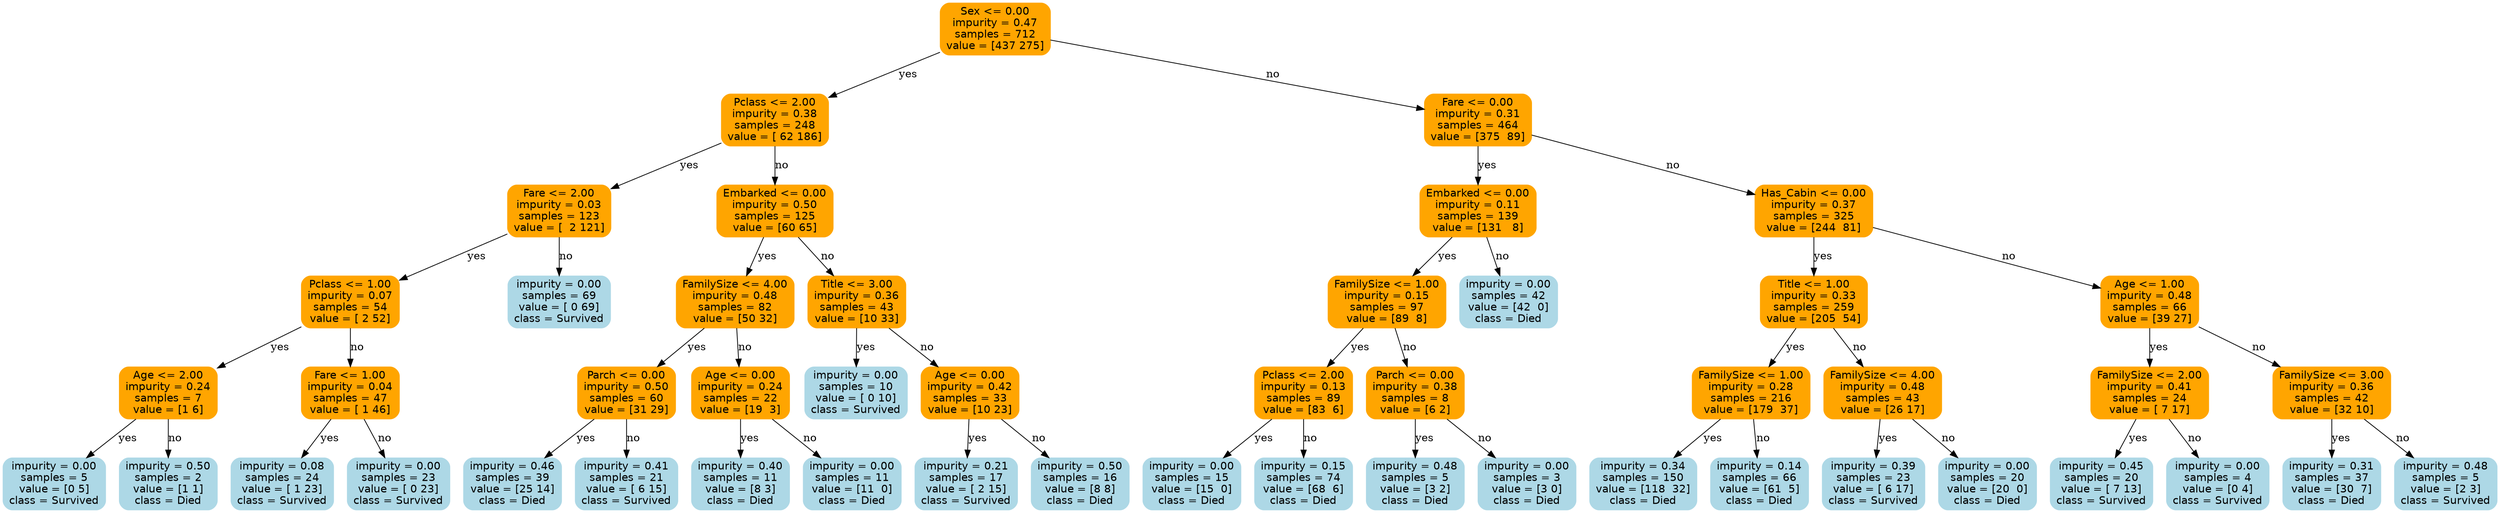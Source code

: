digraph Tree {
node [shape=box, fontname="helvetica"];
0 [label="Sex <= 0.00\nimpurity = 0.47\nsamples = 712\nvalue = [437 275]", shape=box, style="filled, rounded", color="orange"];
1 [label="Pclass <= 2.00\nimpurity = 0.38\nsamples = 248\nvalue = [ 62 186]", shape=box, style="filled, rounded", color="orange"];
2 [label="Fare <= 2.00\nimpurity = 0.03\nsamples = 123\nvalue = [  2 121]", shape=box, style="filled, rounded", color="orange"];
3 [label="Pclass <= 1.00\nimpurity = 0.07\nsamples = 54\nvalue = [ 2 52]", shape=box, style="filled, rounded", color="orange"];
4 [label="Age <= 2.00\nimpurity = 0.24\nsamples = 7\nvalue = [1 6]", shape=box, style="filled, rounded", color="orange"];
5 [label="impurity = 0.00\nsamples = 5\nvalue = [0 5]\nclass = Survived", shape=box, style="filled, rounded", color="lightblue"];
6 [label="impurity = 0.50\nsamples = 2\nvalue = [1 1]\nclass = Died", shape=box, style="filled, rounded", color="lightblue"];
4 -> 5 [label="yes"];
4 -> 6 [label="no"];
7 [label="Fare <= 1.00\nimpurity = 0.04\nsamples = 47\nvalue = [ 1 46]", shape=box, style="filled, rounded", color="orange"];
8 [label="impurity = 0.08\nsamples = 24\nvalue = [ 1 23]\nclass = Survived", shape=box, style="filled, rounded", color="lightblue"];
9 [label="impurity = 0.00\nsamples = 23\nvalue = [ 0 23]\nclass = Survived", shape=box, style="filled, rounded", color="lightblue"];
7 -> 8 [label="yes"];
7 -> 9 [label="no"];
3 -> 4 [label="yes"];
3 -> 7 [label="no"];
10 [label="impurity = 0.00\nsamples = 69\nvalue = [ 0 69]\nclass = Survived", shape=box, style="filled, rounded", color="lightblue"];
2 -> 3 [label="yes"];
2 -> 10 [label="no"];
11 [label="Embarked <= 0.00\nimpurity = 0.50\nsamples = 125\nvalue = [60 65]", shape=box, style="filled, rounded", color="orange"];
12 [label="FamilySize <= 4.00\nimpurity = 0.48\nsamples = 82\nvalue = [50 32]", shape=box, style="filled, rounded", color="orange"];
13 [label="Parch <= 0.00\nimpurity = 0.50\nsamples = 60\nvalue = [31 29]", shape=box, style="filled, rounded", color="orange"];
14 [label="impurity = 0.46\nsamples = 39\nvalue = [25 14]\nclass = Died", shape=box, style="filled, rounded", color="lightblue"];
15 [label="impurity = 0.41\nsamples = 21\nvalue = [ 6 15]\nclass = Survived", shape=box, style="filled, rounded", color="lightblue"];
13 -> 14 [label="yes"];
13 -> 15 [label="no"];
16 [label="Age <= 0.00\nimpurity = 0.24\nsamples = 22\nvalue = [19  3]", shape=box, style="filled, rounded", color="orange"];
17 [label="impurity = 0.40\nsamples = 11\nvalue = [8 3]\nclass = Died", shape=box, style="filled, rounded", color="lightblue"];
18 [label="impurity = 0.00\nsamples = 11\nvalue = [11  0]\nclass = Died", shape=box, style="filled, rounded", color="lightblue"];
16 -> 17 [label="yes"];
16 -> 18 [label="no"];
12 -> 13 [label="yes"];
12 -> 16 [label="no"];
19 [label="Title <= 3.00\nimpurity = 0.36\nsamples = 43\nvalue = [10 33]", shape=box, style="filled, rounded", color="orange"];
20 [label="impurity = 0.00\nsamples = 10\nvalue = [ 0 10]\nclass = Survived", shape=box, style="filled, rounded", color="lightblue"];
21 [label="Age <= 0.00\nimpurity = 0.42\nsamples = 33\nvalue = [10 23]", shape=box, style="filled, rounded", color="orange"];
22 [label="impurity = 0.21\nsamples = 17\nvalue = [ 2 15]\nclass = Survived", shape=box, style="filled, rounded", color="lightblue"];
23 [label="impurity = 0.50\nsamples = 16\nvalue = [8 8]\nclass = Died", shape=box, style="filled, rounded", color="lightblue"];
21 -> 22 [label="yes"];
21 -> 23 [label="no"];
19 -> 20 [label="yes"];
19 -> 21 [label="no"];
11 -> 12 [label="yes"];
11 -> 19 [label="no"];
1 -> 2 [label="yes"];
1 -> 11 [label="no"];
24 [label="Fare <= 0.00\nimpurity = 0.31\nsamples = 464\nvalue = [375  89]", shape=box, style="filled, rounded", color="orange"];
25 [label="Embarked <= 0.00\nimpurity = 0.11\nsamples = 139\nvalue = [131   8]", shape=box, style="filled, rounded", color="orange"];
26 [label="FamilySize <= 1.00\nimpurity = 0.15\nsamples = 97\nvalue = [89  8]", shape=box, style="filled, rounded", color="orange"];
27 [label="Pclass <= 2.00\nimpurity = 0.13\nsamples = 89\nvalue = [83  6]", shape=box, style="filled, rounded", color="orange"];
28 [label="impurity = 0.00\nsamples = 15\nvalue = [15  0]\nclass = Died", shape=box, style="filled, rounded", color="lightblue"];
29 [label="impurity = 0.15\nsamples = 74\nvalue = [68  6]\nclass = Died", shape=box, style="filled, rounded", color="lightblue"];
27 -> 28 [label="yes"];
27 -> 29 [label="no"];
30 [label="Parch <= 0.00\nimpurity = 0.38\nsamples = 8\nvalue = [6 2]", shape=box, style="filled, rounded", color="orange"];
31 [label="impurity = 0.48\nsamples = 5\nvalue = [3 2]\nclass = Died", shape=box, style="filled, rounded", color="lightblue"];
32 [label="impurity = 0.00\nsamples = 3\nvalue = [3 0]\nclass = Died", shape=box, style="filled, rounded", color="lightblue"];
30 -> 31 [label="yes"];
30 -> 32 [label="no"];
26 -> 27 [label="yes"];
26 -> 30 [label="no"];
33 [label="impurity = 0.00\nsamples = 42\nvalue = [42  0]\nclass = Died", shape=box, style="filled, rounded", color="lightblue"];
25 -> 26 [label="yes"];
25 -> 33 [label="no"];
34 [label="Has_Cabin <= 0.00\nimpurity = 0.37\nsamples = 325\nvalue = [244  81]", shape=box, style="filled, rounded", color="orange"];
35 [label="Title <= 1.00\nimpurity = 0.33\nsamples = 259\nvalue = [205  54]", shape=box, style="filled, rounded", color="orange"];
36 [label="FamilySize <= 1.00\nimpurity = 0.28\nsamples = 216\nvalue = [179  37]", shape=box, style="filled, rounded", color="orange"];
37 [label="impurity = 0.34\nsamples = 150\nvalue = [118  32]\nclass = Died", shape=box, style="filled, rounded", color="lightblue"];
38 [label="impurity = 0.14\nsamples = 66\nvalue = [61  5]\nclass = Died", shape=box, style="filled, rounded", color="lightblue"];
36 -> 37 [label="yes"];
36 -> 38 [label="no"];
39 [label="FamilySize <= 4.00\nimpurity = 0.48\nsamples = 43\nvalue = [26 17]", shape=box, style="filled, rounded", color="orange"];
40 [label="impurity = 0.39\nsamples = 23\nvalue = [ 6 17]\nclass = Survived", shape=box, style="filled, rounded", color="lightblue"];
41 [label="impurity = 0.00\nsamples = 20\nvalue = [20  0]\nclass = Died", shape=box, style="filled, rounded", color="lightblue"];
39 -> 40 [label="yes"];
39 -> 41 [label="no"];
35 -> 36 [label="yes"];
35 -> 39 [label="no"];
42 [label="Age <= 1.00\nimpurity = 0.48\nsamples = 66\nvalue = [39 27]", shape=box, style="filled, rounded", color="orange"];
43 [label="FamilySize <= 2.00\nimpurity = 0.41\nsamples = 24\nvalue = [ 7 17]", shape=box, style="filled, rounded", color="orange"];
44 [label="impurity = 0.45\nsamples = 20\nvalue = [ 7 13]\nclass = Survived", shape=box, style="filled, rounded", color="lightblue"];
45 [label="impurity = 0.00\nsamples = 4\nvalue = [0 4]\nclass = Survived", shape=box, style="filled, rounded", color="lightblue"];
43 -> 44 [label="yes"];
43 -> 45 [label="no"];
46 [label="FamilySize <= 3.00\nimpurity = 0.36\nsamples = 42\nvalue = [32 10]", shape=box, style="filled, rounded", color="orange"];
47 [label="impurity = 0.31\nsamples = 37\nvalue = [30  7]\nclass = Died", shape=box, style="filled, rounded", color="lightblue"];
48 [label="impurity = 0.48\nsamples = 5\nvalue = [2 3]\nclass = Survived", shape=box, style="filled, rounded", color="lightblue"];
46 -> 47 [label="yes"];
46 -> 48 [label="no"];
42 -> 43 [label="yes"];
42 -> 46 [label="no"];
34 -> 35 [label="yes"];
34 -> 42 [label="no"];
24 -> 25 [label="yes"];
24 -> 34 [label="no"];
0 -> 1 [label="yes"];
0 -> 24 [label="no"];
}
